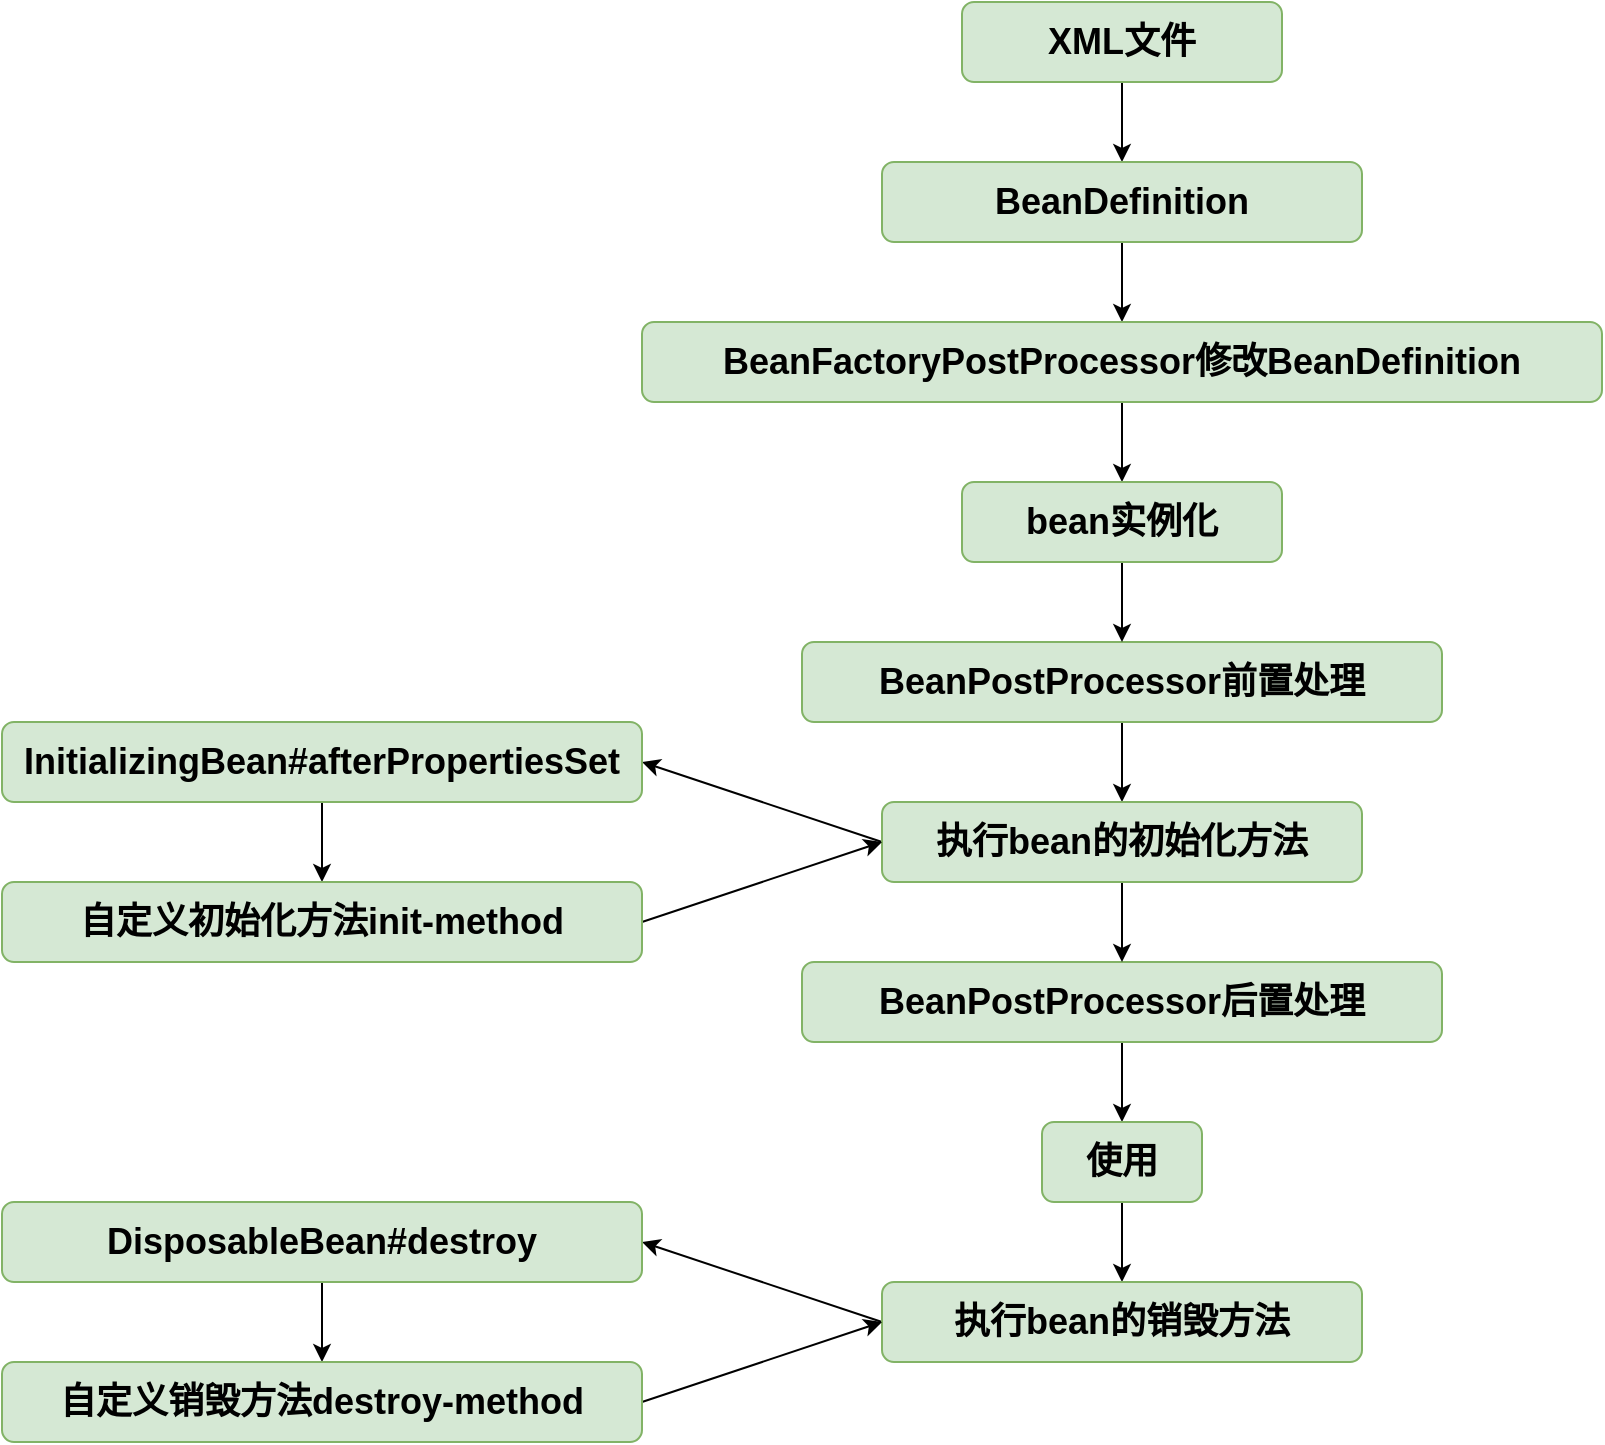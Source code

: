 <mxfile version="13.9.9" type="device"><diagram id="XCup01_M196d-NdNm2gF" name="第 1 页"><mxGraphModel dx="2889" dy="1182" grid="1" gridSize="10" guides="1" tooltips="1" connect="1" arrows="1" fold="1" page="1" pageScale="1" pageWidth="827" pageHeight="1169" math="0" shadow="0"><root><mxCell id="0"/><mxCell id="1" parent="0"/><mxCell id="z_zPgIQAVSieib9A5ZdU-8" style="edgeStyle=orthogonalEdgeStyle;rounded=0;orthogonalLoop=1;jettySize=auto;html=1;exitX=0.5;exitY=1;exitDx=0;exitDy=0;entryX=0.5;entryY=0;entryDx=0;entryDy=0;" parent="1" source="z_zPgIQAVSieib9A5ZdU-1" target="z_zPgIQAVSieib9A5ZdU-2" edge="1"><mxGeometry relative="1" as="geometry"/></mxCell><mxCell id="z_zPgIQAVSieib9A5ZdU-1" value="&lt;font style=&quot;font-size: 18px&quot;&gt;&lt;span&gt;XML文件&lt;/span&gt;&lt;/font&gt;" style="rounded=1;whiteSpace=wrap;html=1;strokeColor=#82b366;fillColor=#d5e8d4;fontStyle=1" parent="1" vertex="1"><mxGeometry x="280" y="120" width="160" height="40" as="geometry"/></mxCell><mxCell id="z_zPgIQAVSieib9A5ZdU-9" style="edgeStyle=orthogonalEdgeStyle;rounded=0;orthogonalLoop=1;jettySize=auto;html=1;exitX=0.5;exitY=1;exitDx=0;exitDy=0;entryX=0.5;entryY=0;entryDx=0;entryDy=0;" parent="1" source="z_zPgIQAVSieib9A5ZdU-2" target="z_zPgIQAVSieib9A5ZdU-3" edge="1"><mxGeometry relative="1" as="geometry"/></mxCell><mxCell id="z_zPgIQAVSieib9A5ZdU-2" value="&lt;font style=&quot;font-size: 18px&quot;&gt;BeanDefinition&lt;/font&gt;" style="rounded=1;whiteSpace=wrap;html=1;strokeColor=#82b366;fillColor=#d5e8d4;fontStyle=1" parent="1" vertex="1"><mxGeometry x="240" y="200" width="240" height="40" as="geometry"/></mxCell><mxCell id="z_zPgIQAVSieib9A5ZdU-10" style="edgeStyle=orthogonalEdgeStyle;rounded=0;orthogonalLoop=1;jettySize=auto;html=1;exitX=0.5;exitY=1;exitDx=0;exitDy=0;entryX=0.5;entryY=0;entryDx=0;entryDy=0;" parent="1" source="z_zPgIQAVSieib9A5ZdU-3" target="z_zPgIQAVSieib9A5ZdU-6" edge="1"><mxGeometry relative="1" as="geometry"/></mxCell><mxCell id="z_zPgIQAVSieib9A5ZdU-3" value="&lt;font style=&quot;font-size: 18px&quot;&gt;BeanFactoryPostProcessor修改BeanDefinition&lt;/font&gt;" style="rounded=1;whiteSpace=wrap;html=1;strokeColor=#82b366;fillColor=#d5e8d4;fontStyle=1" parent="1" vertex="1"><mxGeometry x="120" y="280" width="480" height="40" as="geometry"/></mxCell><mxCell id="z_zPgIQAVSieib9A5ZdU-12" style="edgeStyle=orthogonalEdgeStyle;rounded=0;orthogonalLoop=1;jettySize=auto;html=1;exitX=0.5;exitY=1;exitDx=0;exitDy=0;entryX=0.5;entryY=0;entryDx=0;entryDy=0;" parent="1" source="z_zPgIQAVSieib9A5ZdU-4" target="z_zPgIQAVSieib9A5ZdU-7" edge="1"><mxGeometry relative="1" as="geometry"/></mxCell><mxCell id="z_zPgIQAVSieib9A5ZdU-4" value="&lt;font style=&quot;font-size: 18px&quot;&gt;BeanPostProcessor前置处理&lt;/font&gt;" style="rounded=1;whiteSpace=wrap;html=1;strokeColor=#82b366;fillColor=#d5e8d4;fontStyle=1" parent="1" vertex="1"><mxGeometry x="200" y="440" width="320" height="40" as="geometry"/></mxCell><mxCell id="z_zPgIQAVSieib9A5ZdU-15" style="edgeStyle=orthogonalEdgeStyle;rounded=0;orthogonalLoop=1;jettySize=auto;html=1;exitX=0.5;exitY=1;exitDx=0;exitDy=0;entryX=0.5;entryY=0;entryDx=0;entryDy=0;" parent="1" source="z_zPgIQAVSieib9A5ZdU-5" target="z_zPgIQAVSieib9A5ZdU-14" edge="1"><mxGeometry relative="1" as="geometry"/></mxCell><mxCell id="z_zPgIQAVSieib9A5ZdU-5" value="&lt;font style=&quot;font-size: 18px&quot;&gt;BeanPostProcessor后置处理&lt;/font&gt;" style="rounded=1;whiteSpace=wrap;html=1;strokeColor=#82b366;fillColor=#d5e8d4;fontStyle=1" parent="1" vertex="1"><mxGeometry x="200" y="600" width="320" height="40" as="geometry"/></mxCell><mxCell id="z_zPgIQAVSieib9A5ZdU-11" style="edgeStyle=orthogonalEdgeStyle;rounded=0;orthogonalLoop=1;jettySize=auto;html=1;exitX=0.5;exitY=1;exitDx=0;exitDy=0;" parent="1" source="z_zPgIQAVSieib9A5ZdU-6" target="z_zPgIQAVSieib9A5ZdU-4" edge="1"><mxGeometry relative="1" as="geometry"/></mxCell><mxCell id="z_zPgIQAVSieib9A5ZdU-6" value="&lt;font style=&quot;font-size: 18px&quot;&gt;bean实例化&lt;/font&gt;" style="rounded=1;whiteSpace=wrap;html=1;strokeColor=#82b366;fillColor=#d5e8d4;fontStyle=1" parent="1" vertex="1"><mxGeometry x="280" y="360" width="160" height="40" as="geometry"/></mxCell><mxCell id="z_zPgIQAVSieib9A5ZdU-13" style="edgeStyle=orthogonalEdgeStyle;rounded=0;orthogonalLoop=1;jettySize=auto;html=1;exitX=0.5;exitY=1;exitDx=0;exitDy=0;entryX=0.5;entryY=0;entryDx=0;entryDy=0;" parent="1" source="z_zPgIQAVSieib9A5ZdU-7" target="z_zPgIQAVSieib9A5ZdU-5" edge="1"><mxGeometry relative="1" as="geometry"/></mxCell><mxCell id="6sdbi7HsQENCP3N6Rz-g-3" style="rounded=0;orthogonalLoop=1;jettySize=auto;html=1;exitX=0;exitY=0.5;exitDx=0;exitDy=0;entryX=1;entryY=0.5;entryDx=0;entryDy=0;" edge="1" parent="1" source="z_zPgIQAVSieib9A5ZdU-7" target="6sdbi7HsQENCP3N6Rz-g-1"><mxGeometry relative="1" as="geometry"/></mxCell><mxCell id="z_zPgIQAVSieib9A5ZdU-7" value="&lt;font style=&quot;font-size: 18px&quot;&gt;执行bean的初始化方法&lt;/font&gt;" style="rounded=1;whiteSpace=wrap;html=1;strokeColor=#82b366;fillColor=#d5e8d4;fontStyle=1" parent="1" vertex="1"><mxGeometry x="240" y="520" width="240" height="40" as="geometry"/></mxCell><mxCell id="6sdbi7HsQENCP3N6Rz-g-8" style="edgeStyle=none;rounded=0;orthogonalLoop=1;jettySize=auto;html=1;exitX=0.5;exitY=1;exitDx=0;exitDy=0;entryX=0.5;entryY=0;entryDx=0;entryDy=0;" edge="1" parent="1" source="z_zPgIQAVSieib9A5ZdU-14" target="6sdbi7HsQENCP3N6Rz-g-7"><mxGeometry relative="1" as="geometry"/></mxCell><mxCell id="z_zPgIQAVSieib9A5ZdU-14" value="&lt;font style=&quot;font-size: 18px&quot;&gt;使用&lt;/font&gt;" style="rounded=1;whiteSpace=wrap;html=1;strokeColor=#82b366;fillColor=#d5e8d4;fontStyle=1" parent="1" vertex="1"><mxGeometry x="320" y="680" width="80" height="40" as="geometry"/></mxCell><mxCell id="6sdbi7HsQENCP3N6Rz-g-4" style="edgeStyle=none;rounded=0;orthogonalLoop=1;jettySize=auto;html=1;exitX=0.5;exitY=1;exitDx=0;exitDy=0;entryX=0.5;entryY=0;entryDx=0;entryDy=0;" edge="1" parent="1" source="6sdbi7HsQENCP3N6Rz-g-1" target="6sdbi7HsQENCP3N6Rz-g-2"><mxGeometry relative="1" as="geometry"/></mxCell><mxCell id="6sdbi7HsQENCP3N6Rz-g-1" value="&lt;font style=&quot;font-size: 18px&quot;&gt;InitializingBean#afterPropertiesSet&lt;/font&gt;" style="rounded=1;whiteSpace=wrap;html=1;strokeColor=#82b366;fillColor=#d5e8d4;fontStyle=1" vertex="1" parent="1"><mxGeometry x="-200" y="480" width="320" height="40" as="geometry"/></mxCell><mxCell id="6sdbi7HsQENCP3N6Rz-g-5" style="edgeStyle=none;rounded=0;orthogonalLoop=1;jettySize=auto;html=1;exitX=1;exitY=0.5;exitDx=0;exitDy=0;entryX=0;entryY=0.5;entryDx=0;entryDy=0;" edge="1" parent="1" source="6sdbi7HsQENCP3N6Rz-g-2" target="z_zPgIQAVSieib9A5ZdU-7"><mxGeometry relative="1" as="geometry"/></mxCell><mxCell id="6sdbi7HsQENCP3N6Rz-g-2" value="&lt;font style=&quot;font-size: 18px&quot;&gt;自定义初始化方法init-method&lt;/font&gt;" style="rounded=1;whiteSpace=wrap;html=1;strokeColor=#82b366;fillColor=#d5e8d4;fontStyle=1" vertex="1" parent="1"><mxGeometry x="-200" y="560" width="320" height="40" as="geometry"/></mxCell><mxCell id="6sdbi7HsQENCP3N6Rz-g-11" style="edgeStyle=none;rounded=0;orthogonalLoop=1;jettySize=auto;html=1;exitX=0;exitY=0.5;exitDx=0;exitDy=0;entryX=1;entryY=0.5;entryDx=0;entryDy=0;" edge="1" parent="1" source="6sdbi7HsQENCP3N6Rz-g-7" target="6sdbi7HsQENCP3N6Rz-g-9"><mxGeometry relative="1" as="geometry"/></mxCell><mxCell id="6sdbi7HsQENCP3N6Rz-g-7" value="&lt;font style=&quot;font-size: 18px&quot;&gt;执行bean的销毁方法&lt;/font&gt;" style="rounded=1;whiteSpace=wrap;html=1;strokeColor=#82b366;fillColor=#d5e8d4;fontStyle=1" vertex="1" parent="1"><mxGeometry x="240" y="760" width="240" height="40" as="geometry"/></mxCell><mxCell id="6sdbi7HsQENCP3N6Rz-g-12" style="edgeStyle=none;rounded=0;orthogonalLoop=1;jettySize=auto;html=1;exitX=0.5;exitY=1;exitDx=0;exitDy=0;entryX=0.5;entryY=0;entryDx=0;entryDy=0;" edge="1" parent="1" source="6sdbi7HsQENCP3N6Rz-g-9" target="6sdbi7HsQENCP3N6Rz-g-10"><mxGeometry relative="1" as="geometry"/></mxCell><mxCell id="6sdbi7HsQENCP3N6Rz-g-9" value="&lt;font style=&quot;font-size: 18px&quot;&gt;DisposableBean#destroy&lt;/font&gt;" style="rounded=1;whiteSpace=wrap;html=1;strokeColor=#82b366;fillColor=#d5e8d4;fontStyle=1" vertex="1" parent="1"><mxGeometry x="-200" y="720" width="320" height="40" as="geometry"/></mxCell><mxCell id="6sdbi7HsQENCP3N6Rz-g-13" style="edgeStyle=none;rounded=0;orthogonalLoop=1;jettySize=auto;html=1;exitX=1;exitY=0.5;exitDx=0;exitDy=0;entryX=0;entryY=0.5;entryDx=0;entryDy=0;" edge="1" parent="1" source="6sdbi7HsQENCP3N6Rz-g-10" target="6sdbi7HsQENCP3N6Rz-g-7"><mxGeometry relative="1" as="geometry"/></mxCell><mxCell id="6sdbi7HsQENCP3N6Rz-g-10" value="&lt;font style=&quot;font-size: 18px&quot;&gt;自定义销毁方法destroy-method&lt;/font&gt;" style="rounded=1;whiteSpace=wrap;html=1;strokeColor=#82b366;fillColor=#d5e8d4;fontStyle=1" vertex="1" parent="1"><mxGeometry x="-200" y="800" width="320" height="40" as="geometry"/></mxCell></root></mxGraphModel></diagram></mxfile>